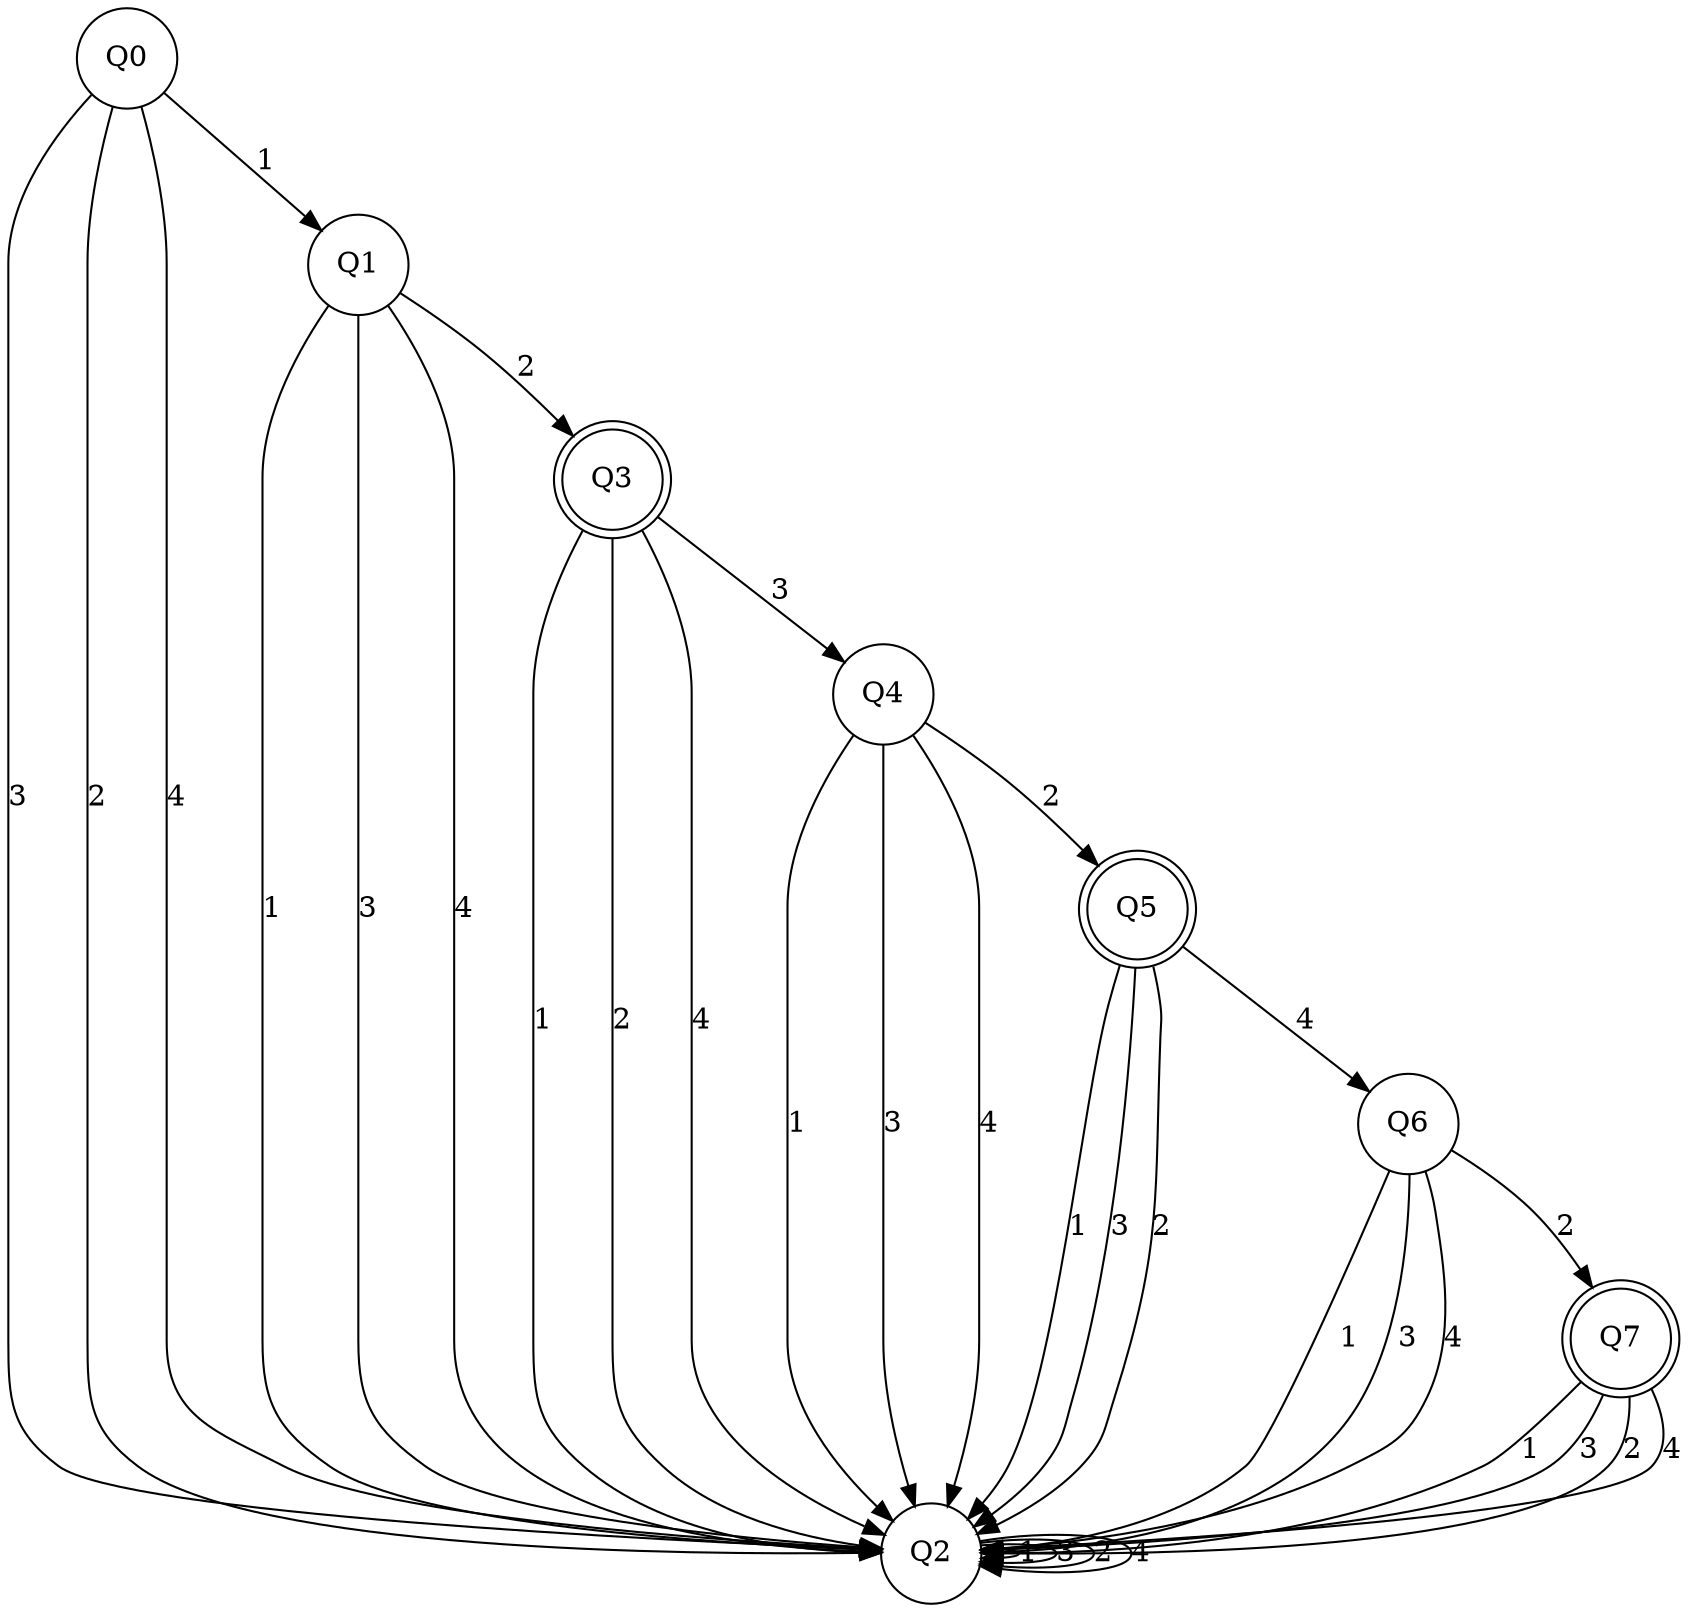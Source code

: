 digraph re_dfa {
Q2 [shape=circle];
Q1 [shape=circle];
Q6 [shape=circle];
Q7 [shape=doublecircle];
Q4 [shape=circle];
Q3 [shape=doublecircle];
Q5 [shape=doublecircle];
Q0 [shape=circle];
Q2 -> Q2  [label=1];
Q2 -> Q2  [label=3];
Q2 -> Q2  [label=2];
Q2 -> Q2  [label=4];
Q1 -> Q2  [label=1];
Q1 -> Q2  [label=3];
Q1 -> Q3  [label=2];
Q1 -> Q2  [label=4];
Q6 -> Q2  [label=1];
Q6 -> Q2  [label=3];
Q6 -> Q7  [label=2];
Q6 -> Q2  [label=4];
Q7 -> Q2  [label=1];
Q7 -> Q2  [label=3];
Q7 -> Q2  [label=2];
Q7 -> Q2  [label=4];
Q4 -> Q2  [label=1];
Q4 -> Q2  [label=3];
Q4 -> Q5  [label=2];
Q4 -> Q2  [label=4];
Q3 -> Q2  [label=1];
Q3 -> Q4  [label=3];
Q3 -> Q2  [label=2];
Q3 -> Q2  [label=4];
Q5 -> Q2  [label=1];
Q5 -> Q2  [label=3];
Q5 -> Q2  [label=2];
Q5 -> Q6  [label=4];
Q0 -> Q1  [label=1];
Q0 -> Q2  [label=3];
Q0 -> Q2  [label=2];
Q0 -> Q2  [label=4];
}
